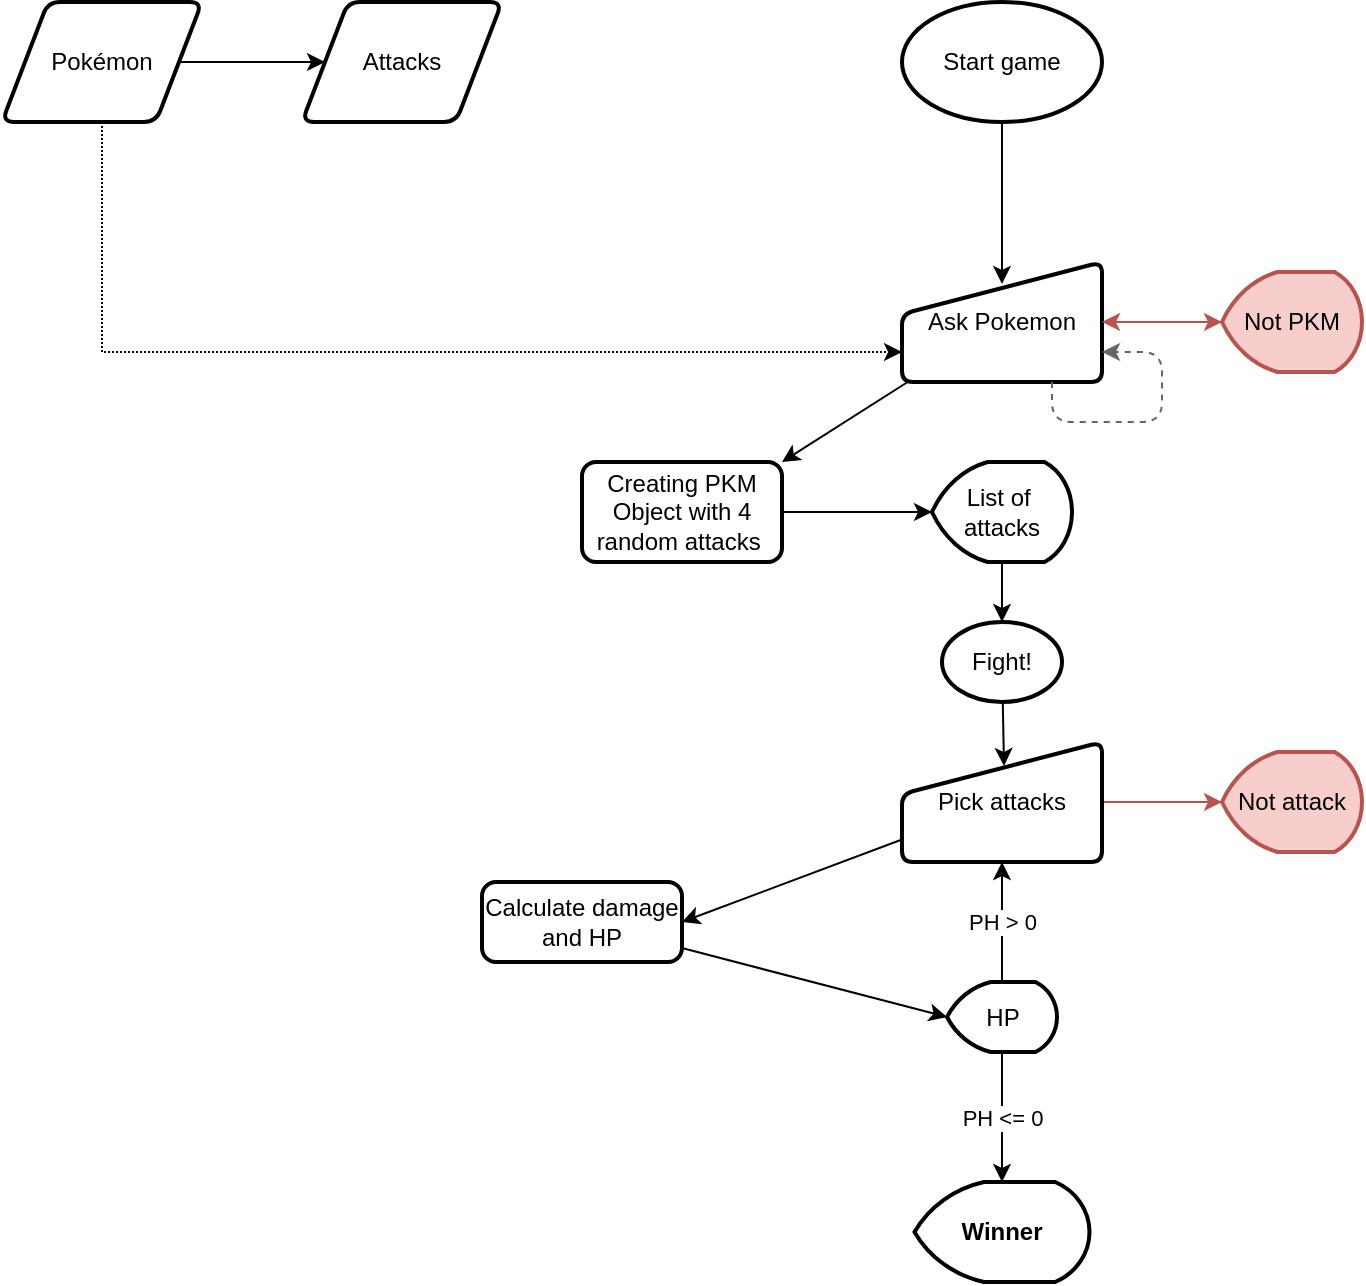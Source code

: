 <mxfile version="20.4.0" type="github">
  <diagram id="kKuz-zXTy_C94DdV4qDN" name="Page-1">
    <mxGraphModel dx="946" dy="725" grid="1" gridSize="10" guides="1" tooltips="1" connect="1" arrows="1" fold="1" page="1" pageScale="1" pageWidth="827" pageHeight="1169" math="0" shadow="0">
      <root>
        <mxCell id="0" />
        <mxCell id="1" parent="0" />
        <mxCell id="EpOuqj8xxb8qc7j5l1Ul-4" style="edgeStyle=orthogonalEdgeStyle;rounded=0;orthogonalLoop=1;jettySize=auto;html=1;" edge="1" parent="1" source="EpOuqj8xxb8qc7j5l1Ul-1" target="EpOuqj8xxb8qc7j5l1Ul-2">
          <mxGeometry relative="1" as="geometry" />
        </mxCell>
        <mxCell id="EpOuqj8xxb8qc7j5l1Ul-9" style="edgeStyle=orthogonalEdgeStyle;rounded=0;orthogonalLoop=1;jettySize=auto;html=1;entryX=0;entryY=0.75;entryDx=0;entryDy=0;dashed=1;dashPattern=1 1;" edge="1" parent="1" source="EpOuqj8xxb8qc7j5l1Ul-1" target="EpOuqj8xxb8qc7j5l1Ul-6">
          <mxGeometry relative="1" as="geometry">
            <Array as="points">
              <mxPoint x="90" y="225" />
            </Array>
          </mxGeometry>
        </mxCell>
        <mxCell id="EpOuqj8xxb8qc7j5l1Ul-1" value="Pokémon" style="shape=parallelogram;html=1;strokeWidth=2;perimeter=parallelogramPerimeter;whiteSpace=wrap;rounded=1;arcSize=12;size=0.23;" vertex="1" parent="1">
          <mxGeometry x="40" y="50" width="100" height="60" as="geometry" />
        </mxCell>
        <mxCell id="EpOuqj8xxb8qc7j5l1Ul-2" value="Attacks" style="shape=parallelogram;html=1;strokeWidth=2;perimeter=parallelogramPerimeter;whiteSpace=wrap;rounded=1;arcSize=12;size=0.23;" vertex="1" parent="1">
          <mxGeometry x="190" y="50" width="100" height="60" as="geometry" />
        </mxCell>
        <mxCell id="EpOuqj8xxb8qc7j5l1Ul-15" style="edgeStyle=orthogonalEdgeStyle;rounded=0;orthogonalLoop=1;jettySize=auto;html=1;entryX=0.5;entryY=0.183;entryDx=0;entryDy=0;entryPerimeter=0;" edge="1" parent="1" source="EpOuqj8xxb8qc7j5l1Ul-5" target="EpOuqj8xxb8qc7j5l1Ul-6">
          <mxGeometry relative="1" as="geometry" />
        </mxCell>
        <mxCell id="EpOuqj8xxb8qc7j5l1Ul-5" value="Start game" style="strokeWidth=2;html=1;shape=mxgraph.flowchart.start_1;whiteSpace=wrap;" vertex="1" parent="1">
          <mxGeometry x="490" y="50" width="100" height="60" as="geometry" />
        </mxCell>
        <mxCell id="EpOuqj8xxb8qc7j5l1Ul-13" style="edgeStyle=orthogonalEdgeStyle;rounded=0;orthogonalLoop=1;jettySize=auto;html=1;entryX=0;entryY=0.5;entryDx=0;entryDy=0;entryPerimeter=0;fillColor=#f8cecc;strokeColor=#b85450;" edge="1" parent="1" source="EpOuqj8xxb8qc7j5l1Ul-6" target="EpOuqj8xxb8qc7j5l1Ul-11">
          <mxGeometry relative="1" as="geometry" />
        </mxCell>
        <mxCell id="EpOuqj8xxb8qc7j5l1Ul-25" style="rounded=0;orthogonalLoop=1;jettySize=auto;html=1;entryX=1;entryY=0;entryDx=0;entryDy=0;" edge="1" parent="1" source="EpOuqj8xxb8qc7j5l1Ul-6" target="EpOuqj8xxb8qc7j5l1Ul-22">
          <mxGeometry relative="1" as="geometry" />
        </mxCell>
        <mxCell id="EpOuqj8xxb8qc7j5l1Ul-6" value="Ask Pokemon" style="html=1;strokeWidth=2;shape=manualInput;whiteSpace=wrap;rounded=1;size=26;arcSize=11;" vertex="1" parent="1">
          <mxGeometry x="490" y="180" width="100" height="60" as="geometry" />
        </mxCell>
        <mxCell id="EpOuqj8xxb8qc7j5l1Ul-46" style="edgeStyle=none;rounded=0;orthogonalLoop=1;jettySize=auto;html=1;entryX=1;entryY=0.5;entryDx=0;entryDy=0;fillColor=#f8cecc;strokeColor=#b85450;" edge="1" parent="1" source="EpOuqj8xxb8qc7j5l1Ul-11" target="EpOuqj8xxb8qc7j5l1Ul-6">
          <mxGeometry relative="1" as="geometry" />
        </mxCell>
        <mxCell id="EpOuqj8xxb8qc7j5l1Ul-11" value="Not PKM" style="strokeWidth=2;html=1;shape=mxgraph.flowchart.display;whiteSpace=wrap;fillColor=#f8cecc;strokeColor=#b85450;" vertex="1" parent="1">
          <mxGeometry x="650" y="185" width="70" height="50" as="geometry" />
        </mxCell>
        <mxCell id="EpOuqj8xxb8qc7j5l1Ul-34" style="edgeStyle=none;rounded=0;orthogonalLoop=1;jettySize=auto;html=1;entryX=0.5;entryY=0;entryDx=0;entryDy=0;entryPerimeter=0;" edge="1" parent="1" source="EpOuqj8xxb8qc7j5l1Ul-17" target="EpOuqj8xxb8qc7j5l1Ul-33">
          <mxGeometry relative="1" as="geometry" />
        </mxCell>
        <mxCell id="EpOuqj8xxb8qc7j5l1Ul-17" value="List of&amp;nbsp;&lt;br&gt;attacks" style="strokeWidth=2;html=1;shape=mxgraph.flowchart.display;whiteSpace=wrap;" vertex="1" parent="1">
          <mxGeometry x="505" y="280" width="70" height="50" as="geometry" />
        </mxCell>
        <mxCell id="EpOuqj8xxb8qc7j5l1Ul-31" style="edgeStyle=none;rounded=0;orthogonalLoop=1;jettySize=auto;html=1;fillColor=#f8cecc;strokeColor=#b85450;entryX=0;entryY=0.5;entryDx=0;entryDy=0;entryPerimeter=0;" edge="1" parent="1" source="EpOuqj8xxb8qc7j5l1Ul-20" target="EpOuqj8xxb8qc7j5l1Ul-30">
          <mxGeometry relative="1" as="geometry">
            <mxPoint x="640" y="400" as="targetPoint" />
          </mxGeometry>
        </mxCell>
        <mxCell id="EpOuqj8xxb8qc7j5l1Ul-38" style="edgeStyle=none;rounded=0;orthogonalLoop=1;jettySize=auto;html=1;entryX=1;entryY=0.5;entryDx=0;entryDy=0;" edge="1" parent="1" source="EpOuqj8xxb8qc7j5l1Ul-20" target="EpOuqj8xxb8qc7j5l1Ul-29">
          <mxGeometry relative="1" as="geometry" />
        </mxCell>
        <mxCell id="EpOuqj8xxb8qc7j5l1Ul-20" value="Pick attacks" style="html=1;strokeWidth=2;shape=manualInput;whiteSpace=wrap;rounded=1;size=26;arcSize=11;" vertex="1" parent="1">
          <mxGeometry x="490" y="420" width="100" height="60" as="geometry" />
        </mxCell>
        <mxCell id="EpOuqj8xxb8qc7j5l1Ul-28" style="edgeStyle=none;rounded=0;orthogonalLoop=1;jettySize=auto;html=1;entryX=0;entryY=0.5;entryDx=0;entryDy=0;entryPerimeter=0;" edge="1" parent="1" source="EpOuqj8xxb8qc7j5l1Ul-22" target="EpOuqj8xxb8qc7j5l1Ul-17">
          <mxGeometry relative="1" as="geometry" />
        </mxCell>
        <mxCell id="EpOuqj8xxb8qc7j5l1Ul-22" value="Creating PKM Object with 4 random attacks&amp;nbsp;" style="rounded=1;whiteSpace=wrap;html=1;absoluteArcSize=1;arcSize=14;strokeWidth=2;" vertex="1" parent="1">
          <mxGeometry x="330" y="280" width="100" height="50" as="geometry" />
        </mxCell>
        <mxCell id="EpOuqj8xxb8qc7j5l1Ul-41" style="edgeStyle=none;rounded=0;orthogonalLoop=1;jettySize=auto;html=1;entryX=0;entryY=0.5;entryDx=0;entryDy=0;entryPerimeter=0;" edge="1" parent="1" source="EpOuqj8xxb8qc7j5l1Ul-29" target="EpOuqj8xxb8qc7j5l1Ul-40">
          <mxGeometry relative="1" as="geometry" />
        </mxCell>
        <mxCell id="EpOuqj8xxb8qc7j5l1Ul-29" value="Calculate damage and HP" style="rounded=1;whiteSpace=wrap;html=1;absoluteArcSize=1;arcSize=14;strokeWidth=2;" vertex="1" parent="1">
          <mxGeometry x="280" y="490" width="100" height="40" as="geometry" />
        </mxCell>
        <mxCell id="EpOuqj8xxb8qc7j5l1Ul-30" value="Not attack" style="strokeWidth=2;html=1;shape=mxgraph.flowchart.display;whiteSpace=wrap;fillColor=#f8cecc;strokeColor=#b85450;" vertex="1" parent="1">
          <mxGeometry x="650" y="425" width="70" height="50" as="geometry" />
        </mxCell>
        <mxCell id="EpOuqj8xxb8qc7j5l1Ul-35" style="edgeStyle=none;rounded=0;orthogonalLoop=1;jettySize=auto;html=1;entryX=0.51;entryY=0.2;entryDx=0;entryDy=0;entryPerimeter=0;" edge="1" parent="1" source="EpOuqj8xxb8qc7j5l1Ul-33" target="EpOuqj8xxb8qc7j5l1Ul-20">
          <mxGeometry relative="1" as="geometry" />
        </mxCell>
        <mxCell id="EpOuqj8xxb8qc7j5l1Ul-33" value="Fight!" style="strokeWidth=2;html=1;shape=mxgraph.flowchart.start_1;whiteSpace=wrap;" vertex="1" parent="1">
          <mxGeometry x="510" y="360" width="60" height="40" as="geometry" />
        </mxCell>
        <mxCell id="EpOuqj8xxb8qc7j5l1Ul-42" value="PH &amp;gt; 0" style="edgeStyle=none;rounded=0;orthogonalLoop=1;jettySize=auto;html=1;entryX=0.5;entryY=1;entryDx=0;entryDy=0;" edge="1" parent="1" source="EpOuqj8xxb8qc7j5l1Ul-40" target="EpOuqj8xxb8qc7j5l1Ul-20">
          <mxGeometry relative="1" as="geometry">
            <mxPoint as="offset" />
          </mxGeometry>
        </mxCell>
        <mxCell id="EpOuqj8xxb8qc7j5l1Ul-44" value="PH &amp;lt;= 0" style="edgeStyle=none;rounded=0;orthogonalLoop=1;jettySize=auto;html=1;entryX=0.5;entryY=0;entryDx=0;entryDy=0;entryPerimeter=0;" edge="1" parent="1" source="EpOuqj8xxb8qc7j5l1Ul-40" target="EpOuqj8xxb8qc7j5l1Ul-43">
          <mxGeometry relative="1" as="geometry" />
        </mxCell>
        <mxCell id="EpOuqj8xxb8qc7j5l1Ul-40" value="HP" style="strokeWidth=2;html=1;shape=mxgraph.flowchart.display;whiteSpace=wrap;" vertex="1" parent="1">
          <mxGeometry x="512.5" y="540" width="55" height="35" as="geometry" />
        </mxCell>
        <mxCell id="EpOuqj8xxb8qc7j5l1Ul-43" value="&lt;b&gt;Winner&lt;/b&gt;" style="strokeWidth=2;html=1;shape=mxgraph.flowchart.display;whiteSpace=wrap;" vertex="1" parent="1">
          <mxGeometry x="496.25" y="640" width="87.5" height="50" as="geometry" />
        </mxCell>
        <mxCell id="EpOuqj8xxb8qc7j5l1Ul-47" style="edgeStyle=orthogonalEdgeStyle;orthogonalLoop=1;jettySize=auto;html=1;exitX=0.75;exitY=1;exitDx=0;exitDy=0;entryX=1;entryY=0.75;entryDx=0;entryDy=0;strokeColor=#666666;dashed=1;fillColor=#f5f5f5;" edge="1" parent="1" source="EpOuqj8xxb8qc7j5l1Ul-6" target="EpOuqj8xxb8qc7j5l1Ul-6">
          <mxGeometry relative="1" as="geometry">
            <Array as="points">
              <mxPoint x="565" y="260" />
              <mxPoint x="620" y="260" />
              <mxPoint x="620" y="225" />
            </Array>
          </mxGeometry>
        </mxCell>
      </root>
    </mxGraphModel>
  </diagram>
</mxfile>
